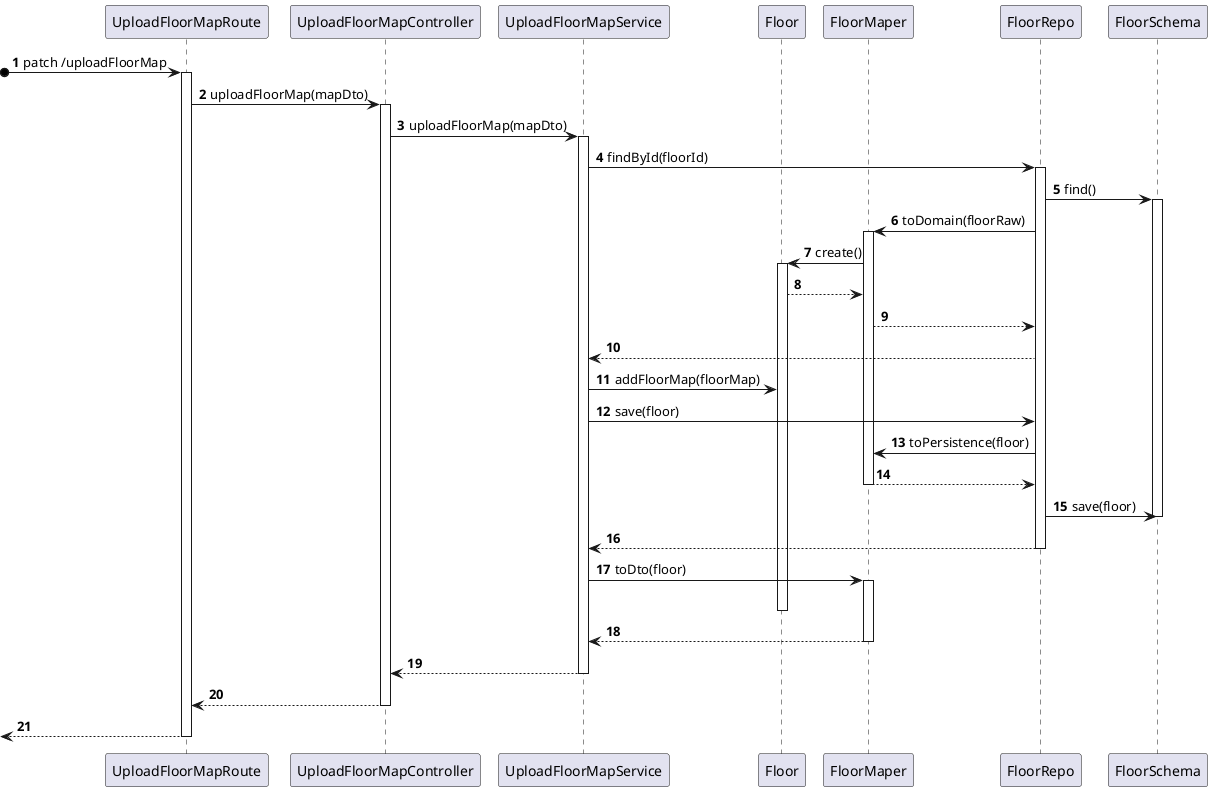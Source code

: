 @startuml ProcessViewLevel3
'https://plantuml.com/sequence-diagram

autonumber
participant UploadFloorMapRoute
participant UploadFloorMapController
participant UploadFloorMapService
participant Floor
participant FloorMaper
participant FloorRepo
participant FloorSchema

?o->UploadFloorMapRoute : patch /uploadFloorMap
activate UploadFloorMapRoute

UploadFloorMapRoute -> UploadFloorMapController : uploadFloorMap(mapDto)
activate UploadFloorMapController

UploadFloorMapController -> UploadFloorMapService : uploadFloorMap(mapDto)
activate UploadFloorMapService

UploadFloorMapService -> FloorRepo : findById(floorId)
activate FloorRepo

FloorRepo -> FloorSchema : find()
activate FloorSchema

FloorRepo -> FloorMaper : toDomain(floorRaw)
activate FloorMaper

FloorMaper -> Floor : create()
activate Floor

Floor --> FloorMaper

FloorMaper --> FloorRepo : 

FloorRepo --> UploadFloorMapService

UploadFloorMapService -> Floor : addFloorMap(floorMap)


UploadFloorMapService -> FloorRepo : save(floor)

FloorRepo -> FloorMaper : toPersistence(floor)

FloorMaper --> FloorRepo 
deactivate FloorMaper

FloorRepo -> FloorSchema : save(floor)
deactivate FloorSchema

FloorRepo --> UploadFloorMapService
deactivate FloorRepo

UploadFloorMapService -> FloorMaper : toDto(floor)
activate FloorMaper
deactivate Floor

FloorMaper --> UploadFloorMapService
deactivate FloorMaper

UploadFloorMapService --> UploadFloorMapController
deactivate UploadFloorMapService

UploadFloorMapController --> UploadFloorMapRoute
deactivate UploadFloorMapController

<-- UploadFloorMapRoute
deactivate UploadFloorMapRoute

@enduml